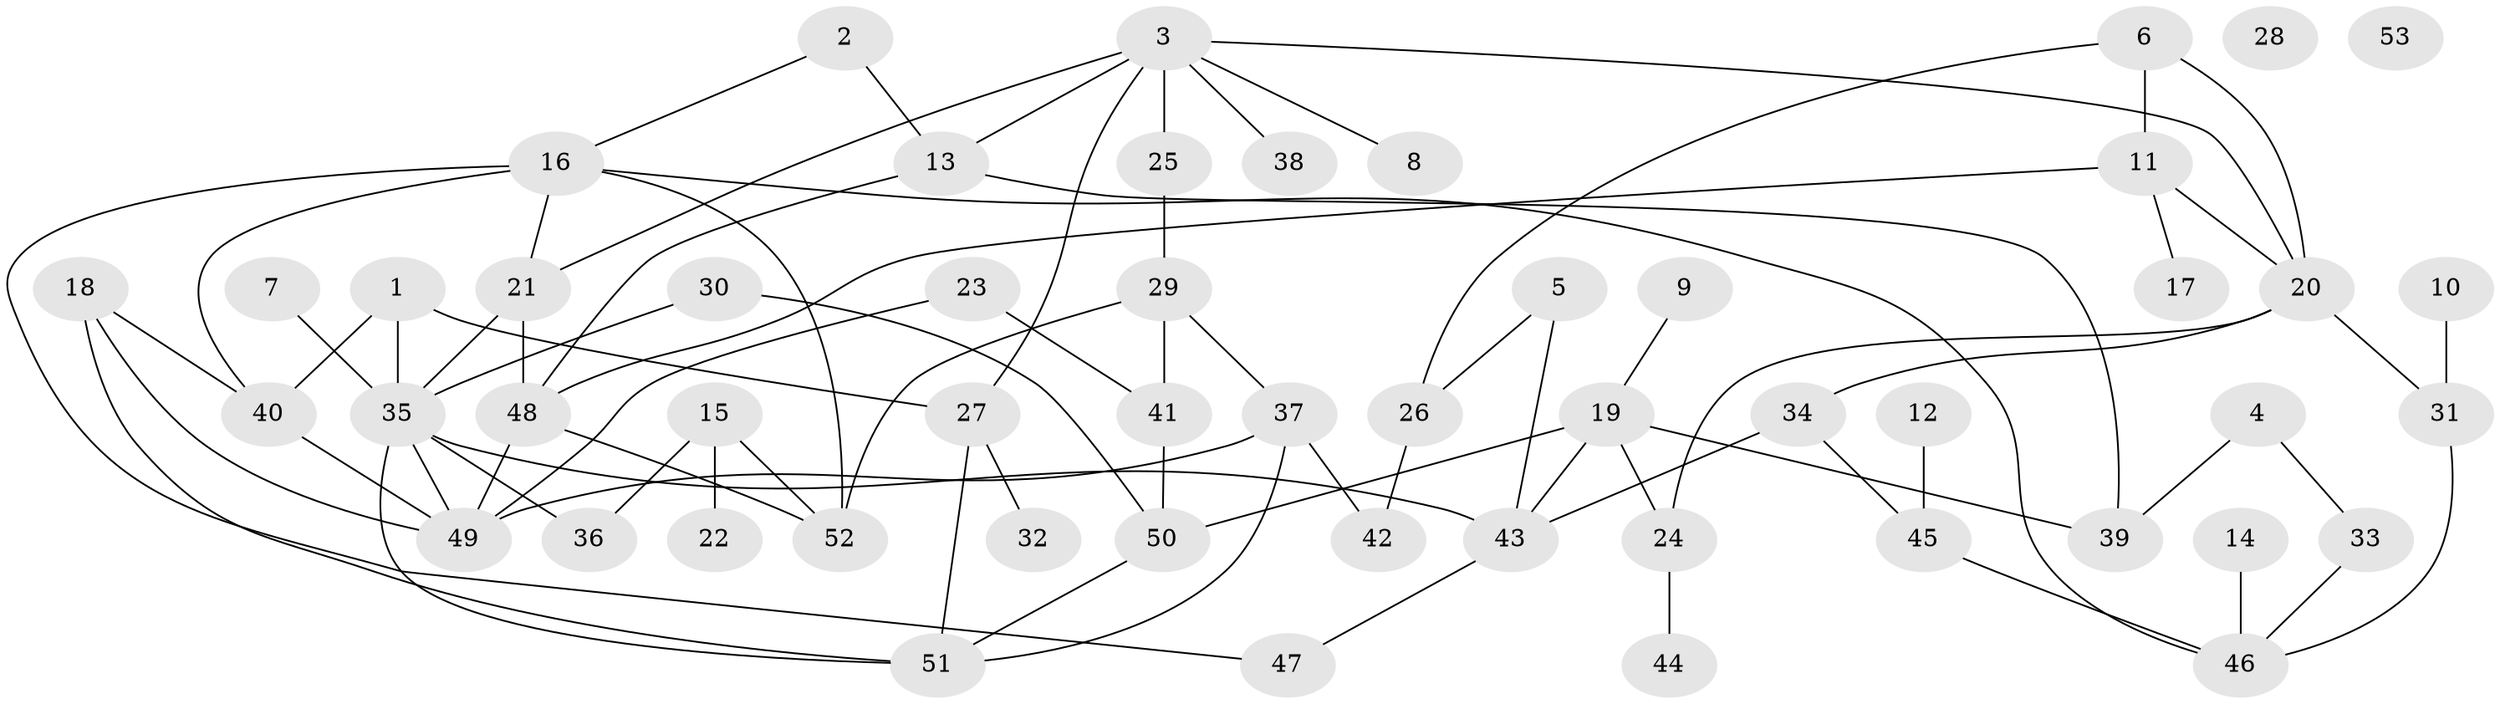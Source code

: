 // Generated by graph-tools (version 1.1) at 2025/25/03/09/25 03:25:17]
// undirected, 53 vertices, 79 edges
graph export_dot {
graph [start="1"]
  node [color=gray90,style=filled];
  1;
  2;
  3;
  4;
  5;
  6;
  7;
  8;
  9;
  10;
  11;
  12;
  13;
  14;
  15;
  16;
  17;
  18;
  19;
  20;
  21;
  22;
  23;
  24;
  25;
  26;
  27;
  28;
  29;
  30;
  31;
  32;
  33;
  34;
  35;
  36;
  37;
  38;
  39;
  40;
  41;
  42;
  43;
  44;
  45;
  46;
  47;
  48;
  49;
  50;
  51;
  52;
  53;
  1 -- 27;
  1 -- 35;
  1 -- 40;
  2 -- 13;
  2 -- 16;
  3 -- 8;
  3 -- 13;
  3 -- 20;
  3 -- 21;
  3 -- 25;
  3 -- 27;
  3 -- 38;
  4 -- 33;
  4 -- 39;
  5 -- 26;
  5 -- 43;
  6 -- 11;
  6 -- 20;
  6 -- 26;
  7 -- 35;
  9 -- 19;
  10 -- 31;
  11 -- 17;
  11 -- 20;
  11 -- 48;
  12 -- 45;
  13 -- 39;
  13 -- 48;
  14 -- 46;
  15 -- 22;
  15 -- 36;
  15 -- 52;
  16 -- 21;
  16 -- 40;
  16 -- 46;
  16 -- 47;
  16 -- 52;
  18 -- 40;
  18 -- 49;
  18 -- 51;
  19 -- 24;
  19 -- 39;
  19 -- 43;
  19 -- 50;
  20 -- 24;
  20 -- 31;
  20 -- 34;
  21 -- 35;
  21 -- 48;
  23 -- 41;
  23 -- 49;
  24 -- 44;
  25 -- 29;
  26 -- 42;
  27 -- 32;
  27 -- 51;
  29 -- 37;
  29 -- 41;
  29 -- 52;
  30 -- 35;
  30 -- 50;
  31 -- 46;
  33 -- 46;
  34 -- 43;
  34 -- 45;
  35 -- 36;
  35 -- 43;
  35 -- 49;
  35 -- 51;
  37 -- 42;
  37 -- 49;
  37 -- 51;
  40 -- 49;
  41 -- 50;
  43 -- 47;
  45 -- 46;
  48 -- 49;
  48 -- 52;
  50 -- 51;
}

